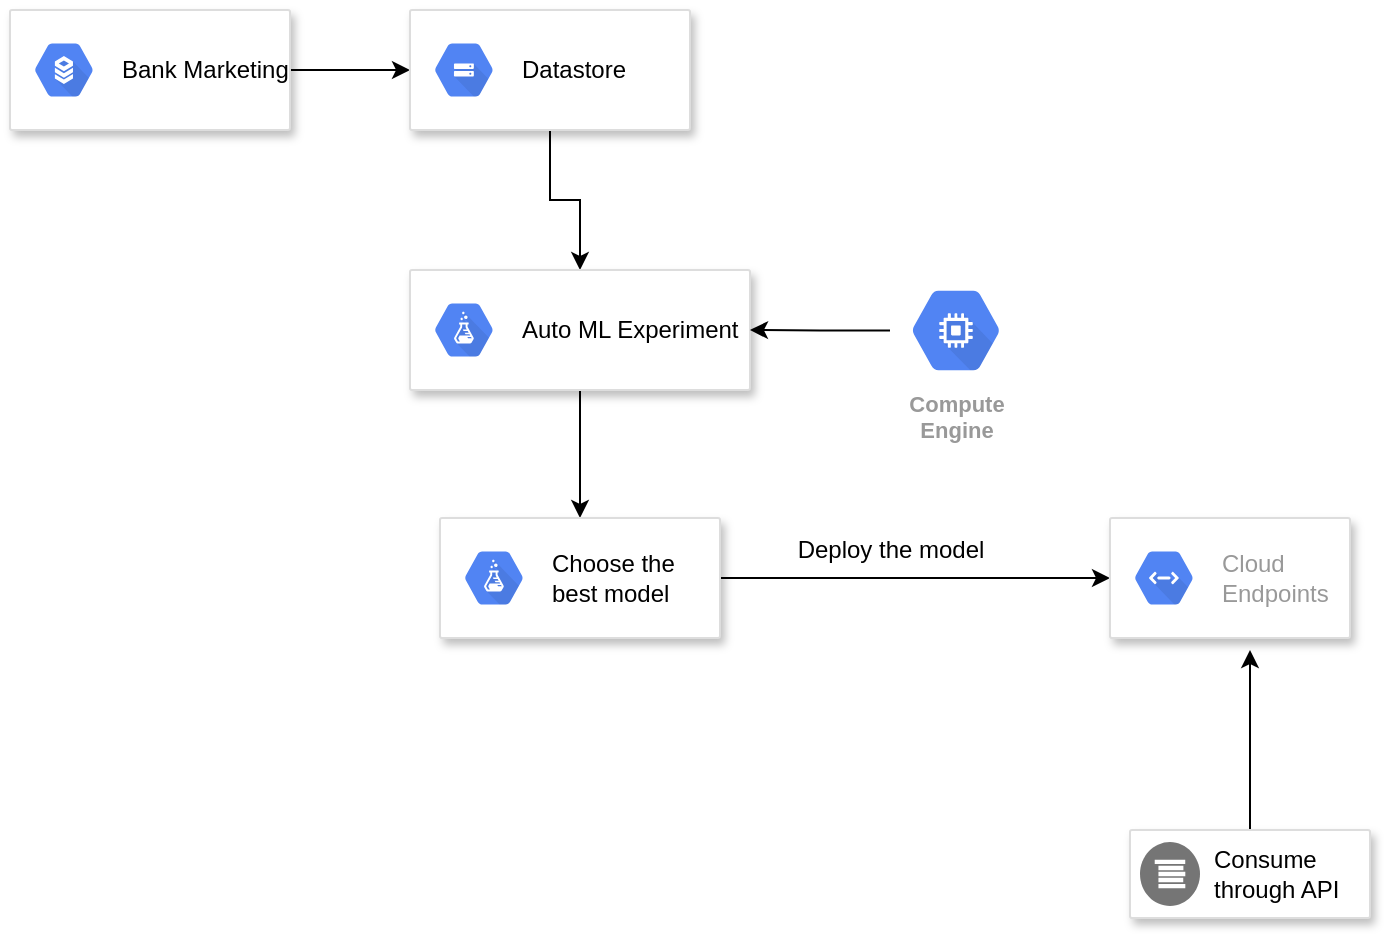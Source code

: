 <mxfile version="14.1.8" type="github">
  <diagram id="d1ab7348-05c3-a1e3-ca4d-12c340fd6b49" name="Page-1">
    <mxGraphModel dx="1422" dy="794" grid="1" gridSize="10" guides="1" tooltips="1" connect="1" arrows="1" fold="1" page="1" pageScale="1" pageWidth="1169" pageHeight="827" background="#ffffff" math="0" shadow="0">
      <root>
        <mxCell id="0" />
        <mxCell id="1" parent="0" />
        <mxCell id="1UAeS94XYWsx7C8TmQg1-168" style="edgeStyle=orthogonalEdgeStyle;rounded=0;orthogonalLoop=1;jettySize=auto;html=1;exitX=1;exitY=0.5;exitDx=0;exitDy=0;entryX=0;entryY=0.5;entryDx=0;entryDy=0;" edge="1" parent="1" source="1UAeS94XYWsx7C8TmQg1-163" target="1UAeS94XYWsx7C8TmQg1-166">
          <mxGeometry relative="1" as="geometry" />
        </mxCell>
        <mxCell id="1UAeS94XYWsx7C8TmQg1-163" value="" style="strokeColor=#dddddd;shadow=1;strokeWidth=1;rounded=1;absoluteArcSize=1;arcSize=2;" vertex="1" parent="1">
          <mxGeometry x="130" y="160" width="140" height="60" as="geometry" />
        </mxCell>
        <mxCell id="1UAeS94XYWsx7C8TmQg1-164" value="&lt;font color=&quot;#000000&quot;&gt;Bank Marketing&lt;br&gt;&lt;/font&gt;" style="dashed=0;connectable=0;html=1;fillColor=#5184F3;strokeColor=none;shape=mxgraph.gcp2.hexIcon;prIcon=cloud_sql;part=1;labelPosition=right;verticalLabelPosition=middle;align=left;verticalAlign=middle;spacingLeft=5;fontColor=#999999;fontSize=12;" vertex="1" parent="1UAeS94XYWsx7C8TmQg1-163">
          <mxGeometry y="0.5" width="44" height="39" relative="1" as="geometry">
            <mxPoint x="5" y="-19.5" as="offset" />
          </mxGeometry>
        </mxCell>
        <mxCell id="1UAeS94XYWsx7C8TmQg1-171" style="edgeStyle=orthogonalEdgeStyle;rounded=0;orthogonalLoop=1;jettySize=auto;html=1;exitX=0.5;exitY=1;exitDx=0;exitDy=0;" edge="1" parent="1" source="1UAeS94XYWsx7C8TmQg1-166" target="1UAeS94XYWsx7C8TmQg1-169">
          <mxGeometry relative="1" as="geometry" />
        </mxCell>
        <mxCell id="1UAeS94XYWsx7C8TmQg1-166" value="" style="strokeColor=#dddddd;shadow=1;strokeWidth=1;rounded=1;absoluteArcSize=1;arcSize=2;" vertex="1" parent="1">
          <mxGeometry x="330" y="160" width="140" height="60" as="geometry" />
        </mxCell>
        <mxCell id="1UAeS94XYWsx7C8TmQg1-167" value="&lt;font color=&quot;#000000&quot;&gt;Datastore&lt;br&gt;&lt;/font&gt;" style="dashed=0;connectable=0;html=1;fillColor=#5184F3;strokeColor=none;shape=mxgraph.gcp2.hexIcon;prIcon=cloud_storage;part=1;labelPosition=right;verticalLabelPosition=middle;align=left;verticalAlign=middle;spacingLeft=5;fontColor=#999999;fontSize=12;" vertex="1" parent="1UAeS94XYWsx7C8TmQg1-166">
          <mxGeometry y="0.5" width="44" height="39" relative="1" as="geometry">
            <mxPoint x="5" y="-19.5" as="offset" />
          </mxGeometry>
        </mxCell>
        <mxCell id="1UAeS94XYWsx7C8TmQg1-176" style="edgeStyle=orthogonalEdgeStyle;rounded=0;orthogonalLoop=1;jettySize=auto;html=1;exitX=0.5;exitY=1;exitDx=0;exitDy=0;entryX=0.5;entryY=0;entryDx=0;entryDy=0;" edge="1" parent="1" source="1UAeS94XYWsx7C8TmQg1-169" target="1UAeS94XYWsx7C8TmQg1-172">
          <mxGeometry relative="1" as="geometry" />
        </mxCell>
        <mxCell id="1UAeS94XYWsx7C8TmQg1-169" value="" style="strokeColor=#dddddd;shadow=1;strokeWidth=1;rounded=1;absoluteArcSize=1;arcSize=2;" vertex="1" parent="1">
          <mxGeometry x="330" y="290" width="170" height="60" as="geometry" />
        </mxCell>
        <mxCell id="1UAeS94XYWsx7C8TmQg1-170" value="&lt;font color=&quot;#000000&quot;&gt;Auto ML Experiment&lt;br&gt;&lt;/font&gt;" style="dashed=0;connectable=0;html=1;fillColor=#5184F3;strokeColor=none;shape=mxgraph.gcp2.hexIcon;prIcon=cloud_datalab;part=1;labelPosition=right;verticalLabelPosition=middle;align=left;verticalAlign=middle;spacingLeft=5;fontColor=#999999;fontSize=12;" vertex="1" parent="1UAeS94XYWsx7C8TmQg1-169">
          <mxGeometry y="0.5" width="44" height="39" relative="1" as="geometry">
            <mxPoint x="5" y="-19.5" as="offset" />
          </mxGeometry>
        </mxCell>
        <mxCell id="1UAeS94XYWsx7C8TmQg1-179" style="edgeStyle=orthogonalEdgeStyle;rounded=0;orthogonalLoop=1;jettySize=auto;html=1;exitX=1;exitY=0.5;exitDx=0;exitDy=0;" edge="1" parent="1" source="1UAeS94XYWsx7C8TmQg1-172" target="1UAeS94XYWsx7C8TmQg1-177">
          <mxGeometry relative="1" as="geometry" />
        </mxCell>
        <mxCell id="1UAeS94XYWsx7C8TmQg1-172" value="" style="strokeColor=#dddddd;shadow=1;strokeWidth=1;rounded=1;absoluteArcSize=1;arcSize=2;" vertex="1" parent="1">
          <mxGeometry x="345" y="414" width="140" height="60" as="geometry" />
        </mxCell>
        <mxCell id="1UAeS94XYWsx7C8TmQg1-173" value="&lt;font color=&quot;#000000&quot;&gt;Choose the &lt;br&gt;best model&lt;/font&gt;" style="dashed=0;connectable=0;html=1;fillColor=#5184F3;strokeColor=none;shape=mxgraph.gcp2.hexIcon;prIcon=cloud_datalab;part=1;labelPosition=right;verticalLabelPosition=middle;align=left;verticalAlign=middle;spacingLeft=5;fontColor=#999999;fontSize=12;" vertex="1" parent="1UAeS94XYWsx7C8TmQg1-172">
          <mxGeometry y="0.5" width="44" height="39" relative="1" as="geometry">
            <mxPoint x="5" y="-19.5" as="offset" />
          </mxGeometry>
        </mxCell>
        <mxCell id="1UAeS94XYWsx7C8TmQg1-175" style="edgeStyle=orthogonalEdgeStyle;rounded=0;orthogonalLoop=1;jettySize=auto;html=1;entryX=1;entryY=0.5;entryDx=0;entryDy=0;" edge="1" parent="1" source="1UAeS94XYWsx7C8TmQg1-174" target="1UAeS94XYWsx7C8TmQg1-169">
          <mxGeometry relative="1" as="geometry" />
        </mxCell>
        <mxCell id="1UAeS94XYWsx7C8TmQg1-174" value="Compute&#xa;Engine" style="html=1;fillColor=#5184F3;strokeColor=none;verticalAlign=top;labelPosition=center;verticalLabelPosition=bottom;align=center;spacingTop=-6;fontSize=11;fontStyle=1;fontColor=#999999;shape=mxgraph.gcp2.hexIcon;prIcon=compute_engine" vertex="1" parent="1">
          <mxGeometry x="570" y="291" width="66" height="58.5" as="geometry" />
        </mxCell>
        <mxCell id="1UAeS94XYWsx7C8TmQg1-177" value="" style="strokeColor=#dddddd;shadow=1;strokeWidth=1;rounded=1;absoluteArcSize=1;arcSize=2;" vertex="1" parent="1">
          <mxGeometry x="680" y="414" width="120" height="60" as="geometry" />
        </mxCell>
        <mxCell id="1UAeS94XYWsx7C8TmQg1-178" value="Cloud&#xa;Endpoints" style="dashed=0;connectable=0;html=1;fillColor=#5184F3;strokeColor=none;shape=mxgraph.gcp2.hexIcon;prIcon=cloud_endpoints;part=1;labelPosition=right;verticalLabelPosition=middle;align=left;verticalAlign=middle;spacingLeft=5;fontColor=#999999;fontSize=12;" vertex="1" parent="1UAeS94XYWsx7C8TmQg1-177">
          <mxGeometry y="0.5" width="44" height="39" relative="1" as="geometry">
            <mxPoint x="5" y="-19.5" as="offset" />
          </mxGeometry>
        </mxCell>
        <mxCell id="1UAeS94XYWsx7C8TmQg1-180" value="Deploy the model" style="text;html=1;align=center;verticalAlign=middle;resizable=0;points=[];autosize=1;" vertex="1" parent="1">
          <mxGeometry x="515" y="420" width="110" height="20" as="geometry" />
        </mxCell>
        <mxCell id="1UAeS94XYWsx7C8TmQg1-183" style="edgeStyle=orthogonalEdgeStyle;rounded=0;orthogonalLoop=1;jettySize=auto;html=1;exitX=0.5;exitY=0;exitDx=0;exitDy=0;" edge="1" parent="1" source="1UAeS94XYWsx7C8TmQg1-181">
          <mxGeometry relative="1" as="geometry">
            <mxPoint x="750" y="480" as="targetPoint" />
          </mxGeometry>
        </mxCell>
        <mxCell id="1UAeS94XYWsx7C8TmQg1-181" value="" style="strokeColor=#dddddd;shadow=1;strokeWidth=1;rounded=1;absoluteArcSize=1;arcSize=2;" vertex="1" parent="1">
          <mxGeometry x="690" y="570" width="120" height="44" as="geometry" />
        </mxCell>
        <mxCell id="1UAeS94XYWsx7C8TmQg1-182" value="Consume&amp;nbsp;&lt;br&gt;through API" style="dashed=0;connectable=0;html=1;fillColor=#757575;strokeColor=none;shape=mxgraph.gcp2.logs_api;part=1;labelPosition=right;verticalLabelPosition=middle;align=left;verticalAlign=middle;spacingLeft=5;fontSize=12;" vertex="1" parent="1UAeS94XYWsx7C8TmQg1-181">
          <mxGeometry y="0.5" width="30" height="32" relative="1" as="geometry">
            <mxPoint x="5" y="-16" as="offset" />
          </mxGeometry>
        </mxCell>
      </root>
    </mxGraphModel>
  </diagram>
</mxfile>
